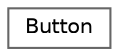 digraph "Graphical Class Hierarchy"
{
 // LATEX_PDF_SIZE
  bgcolor="transparent";
  edge [fontname=Helvetica,fontsize=10,labelfontname=Helvetica,labelfontsize=10];
  node [fontname=Helvetica,fontsize=10,shape=box,height=0.2,width=0.4];
  rankdir="LR";
  Node0 [id="Node000000",label="Button",height=0.2,width=0.4,color="grey40", fillcolor="white", style="filled",URL="$classButton.html",tooltip="Represents a UI button element that can be drawn on the screen and activated."];
}
